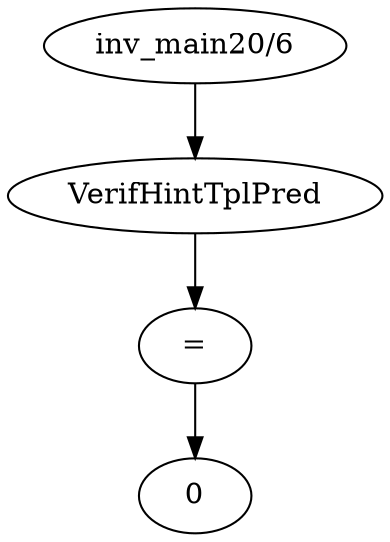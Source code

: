 digraph dag {
0 [label="inv_main20/6"];
1 [label="VerifHintTplPred"];
2 [label="="];
3 [label="0"];
0->1
1->2
2->3
}
